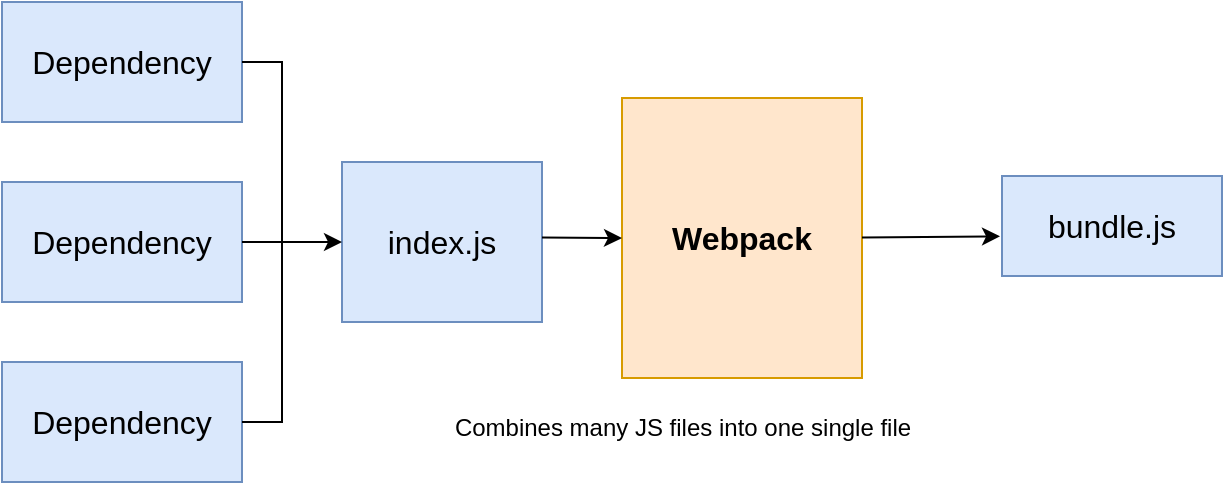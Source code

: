 <mxfile version="22.1.16" type="github" pages="2">
  <diagram name="Server-Arch" id="f_ubU6b-C9NsZ_72Fe37">
    <mxGraphModel dx="819" dy="438" grid="1" gridSize="10" guides="1" tooltips="1" connect="1" arrows="1" fold="1" page="1" pageScale="1" pageWidth="850" pageHeight="1100" math="0" shadow="0">
      <root>
        <mxCell id="0" />
        <mxCell id="1" parent="0" />
        <mxCell id="PlugJkCY-pkuOAztnRj7-1" value="&lt;font style=&quot;font-size: 16px;&quot;&gt;Dependency&lt;/font&gt;" style="rounded=0;whiteSpace=wrap;html=1;fillColor=#dae8fc;strokeColor=#6c8ebf;" vertex="1" parent="1">
          <mxGeometry x="10" y="10" width="120" height="60" as="geometry" />
        </mxCell>
        <mxCell id="PlugJkCY-pkuOAztnRj7-2" value="&lt;font style=&quot;font-size: 16px;&quot;&gt;Dependency&lt;/font&gt;" style="rounded=0;whiteSpace=wrap;html=1;fillColor=#dae8fc;strokeColor=#6c8ebf;" vertex="1" parent="1">
          <mxGeometry x="10" y="100" width="120" height="60" as="geometry" />
        </mxCell>
        <mxCell id="PlugJkCY-pkuOAztnRj7-3" value="&lt;font style=&quot;font-size: 16px;&quot;&gt;Dependency&lt;/font&gt;" style="rounded=0;whiteSpace=wrap;html=1;fillColor=#dae8fc;strokeColor=#6c8ebf;" vertex="1" parent="1">
          <mxGeometry x="10" y="190" width="120" height="60" as="geometry" />
        </mxCell>
        <mxCell id="PlugJkCY-pkuOAztnRj7-4" value="&lt;font style=&quot;font-size: 16px;&quot;&gt;index.js&lt;/font&gt;" style="rounded=0;whiteSpace=wrap;html=1;fillColor=#dae8fc;strokeColor=#6c8ebf;" vertex="1" parent="1">
          <mxGeometry x="180" y="90" width="100" height="80" as="geometry" />
        </mxCell>
        <mxCell id="PlugJkCY-pkuOAztnRj7-5" value="&lt;b&gt;&lt;font style=&quot;font-size: 16px;&quot;&gt;Webpack&lt;/font&gt;&lt;/b&gt;" style="rounded=0;whiteSpace=wrap;html=1;fillColor=#ffe6cc;strokeColor=#d79b00;" vertex="1" parent="1">
          <mxGeometry x="320" y="58" width="120" height="140" as="geometry" />
        </mxCell>
        <mxCell id="PlugJkCY-pkuOAztnRj7-6" value="&lt;font style=&quot;font-size: 16px;&quot;&gt;bundle.js&lt;/font&gt;" style="rounded=0;whiteSpace=wrap;html=1;fillColor=#dae8fc;strokeColor=#6c8ebf;" vertex="1" parent="1">
          <mxGeometry x="510" y="97" width="110" height="50" as="geometry" />
        </mxCell>
        <mxCell id="PlugJkCY-pkuOAztnRj7-7" value="" style="endArrow=classic;html=1;rounded=0;exitX=1;exitY=0.5;exitDx=0;exitDy=0;entryX=0;entryY=0.5;entryDx=0;entryDy=0;" edge="1" parent="1" source="PlugJkCY-pkuOAztnRj7-2" target="PlugJkCY-pkuOAztnRj7-4">
          <mxGeometry width="50" height="50" relative="1" as="geometry">
            <mxPoint x="280" y="80" as="sourcePoint" />
            <mxPoint x="330" y="30" as="targetPoint" />
          </mxGeometry>
        </mxCell>
        <mxCell id="PlugJkCY-pkuOAztnRj7-8" value="" style="endArrow=none;html=1;rounded=0;exitX=1;exitY=0.5;exitDx=0;exitDy=0;" edge="1" parent="1" source="PlugJkCY-pkuOAztnRj7-1" target="PlugJkCY-pkuOAztnRj7-3">
          <mxGeometry width="50" height="50" relative="1" as="geometry">
            <mxPoint x="280" y="80" as="sourcePoint" />
            <mxPoint x="150" y="220" as="targetPoint" />
            <Array as="points">
              <mxPoint x="150" y="40" />
              <mxPoint x="150" y="70" />
              <mxPoint x="150" y="220" />
            </Array>
          </mxGeometry>
        </mxCell>
        <mxCell id="PlugJkCY-pkuOAztnRj7-9" value="" style="endArrow=classic;html=1;rounded=0;exitX=1;exitY=0.5;exitDx=0;exitDy=0;entryX=0;entryY=0.5;entryDx=0;entryDy=0;" edge="1" parent="1" target="PlugJkCY-pkuOAztnRj7-5">
          <mxGeometry width="50" height="50" relative="1" as="geometry">
            <mxPoint x="280" y="127.71" as="sourcePoint" />
            <mxPoint x="330" y="127.71" as="targetPoint" />
          </mxGeometry>
        </mxCell>
        <mxCell id="PlugJkCY-pkuOAztnRj7-10" value="" style="endArrow=classic;html=1;rounded=0;exitX=1;exitY=0.5;exitDx=0;exitDy=0;entryX=-0.009;entryY=0.603;entryDx=0;entryDy=0;entryPerimeter=0;" edge="1" parent="1" target="PlugJkCY-pkuOAztnRj7-6">
          <mxGeometry width="50" height="50" relative="1" as="geometry">
            <mxPoint x="440" y="127.71" as="sourcePoint" />
            <mxPoint x="490" y="127.71" as="targetPoint" />
          </mxGeometry>
        </mxCell>
        <mxCell id="PlugJkCY-pkuOAztnRj7-12" value="Combines many JS files into one single file" style="text;html=1;align=center;verticalAlign=middle;resizable=0;points=[];autosize=1;strokeColor=none;fillColor=none;" vertex="1" parent="1">
          <mxGeometry x="225" y="208" width="250" height="30" as="geometry" />
        </mxCell>
      </root>
    </mxGraphModel>
  </diagram>
  <diagram id="HzzkXtRiBOfBRwnQmHLX" name="Webpack">
    <mxGraphModel dx="1434" dy="766" grid="1" gridSize="10" guides="1" tooltips="1" connect="1" arrows="1" fold="1" page="1" pageScale="1" pageWidth="850" pageHeight="1100" math="0" shadow="0">
      <root>
        <mxCell id="0" />
        <mxCell id="1" parent="0" />
      </root>
    </mxGraphModel>
  </diagram>
</mxfile>
